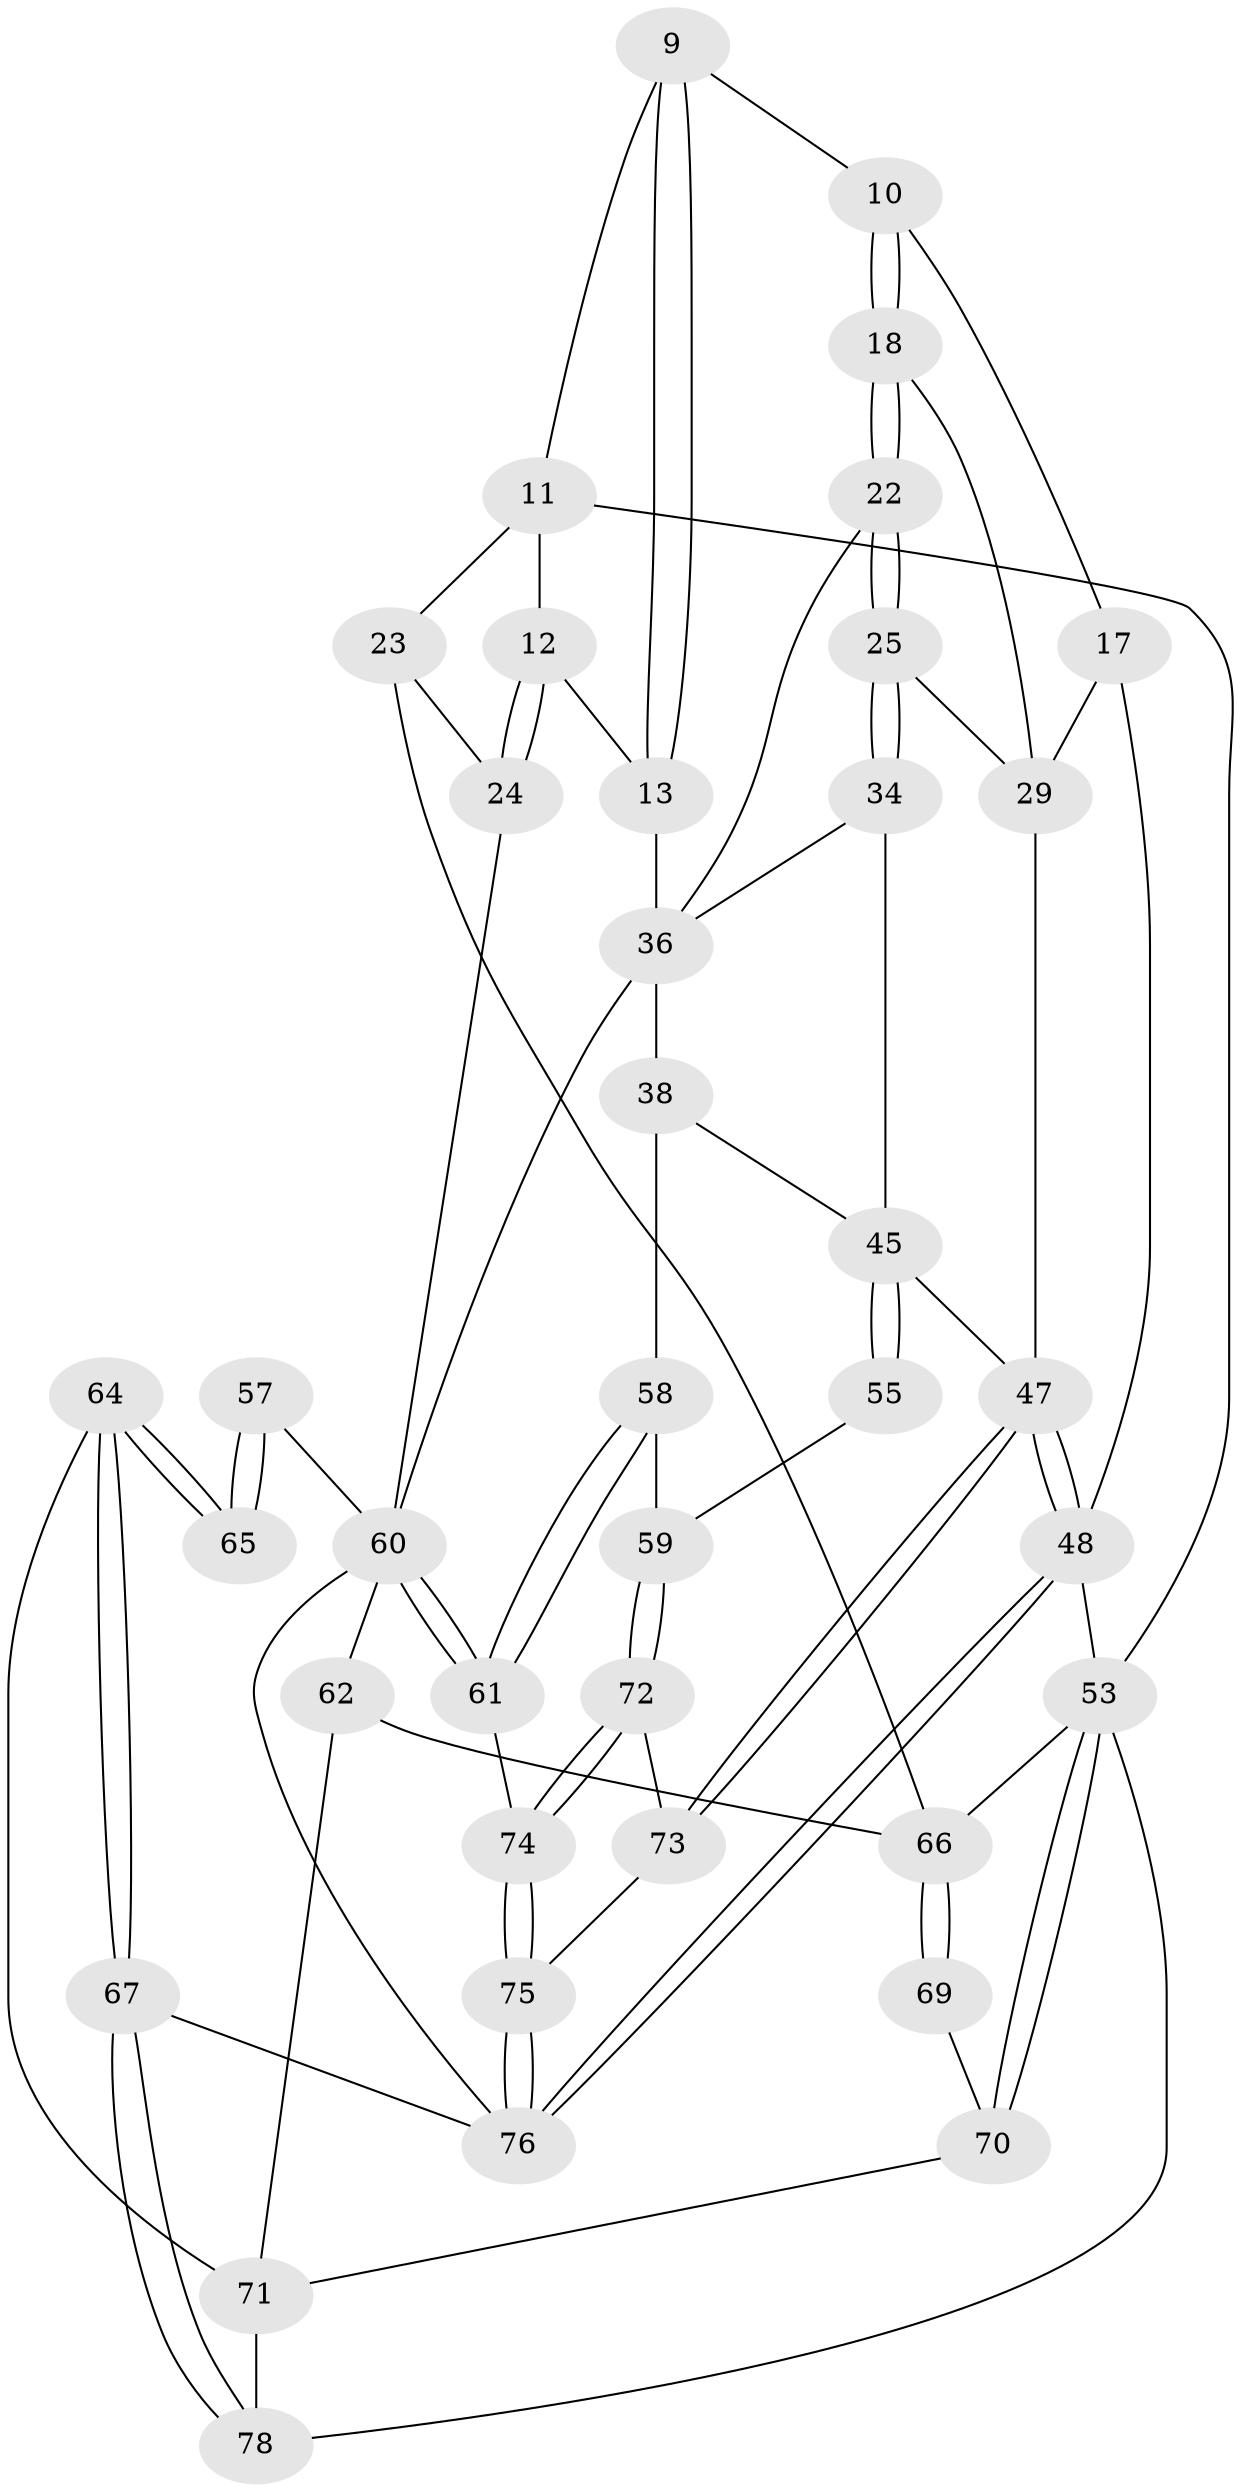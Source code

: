 // original degree distribution, {3: 0.02564102564102564, 4: 0.28205128205128205, 5: 0.4358974358974359, 6: 0.2564102564102564}
// Generated by graph-tools (version 1.1) at 2025/00/03/09/25 05:00:54]
// undirected, 39 vertices, 86 edges
graph export_dot {
graph [start="1"]
  node [color=gray90,style=filled];
  9 [pos="+0.3887009012260721+0.06065509777425821",super="+2"];
  10 [pos="+0.24447536125960548+0.1723120151196767",super="+7"];
  11 [pos="+0.6170422323947178+0",super="+3"];
  12 [pos="+0.6142243220637604+0.18013025442353583"];
  13 [pos="+0.467223520771633+0.24874872167545248"];
  17 [pos="+0+0.06289833409387736",super="+16"];
  18 [pos="+0.24880566094526216+0.20464877321539376"];
  22 [pos="+0.277146001070851+0.2557393638925123"];
  23 [pos="+0.8355017892094977+0.27300985000730216",super="+14"];
  24 [pos="+0.7103431442572683+0.2816263663673474"];
  25 [pos="+0.14060720916196837+0.37599799004103046"];
  29 [pos="+0+0.33564656774790225",super="+26"];
  34 [pos="+0.1389348217763182+0.43191726888067655"];
  36 [pos="+0.3319133772792948+0.5780124851536421",super="+35+28+20+33"];
  38 [pos="+0.2824587997004924+0.5611061133642368",super="+37"];
  45 [pos="+0.12095022613662343+0.5920536712986154",super="+43"];
  47 [pos="+0+0.925794503239112",super="+44"];
  48 [pos="+0+1",super="+5"];
  53 [pos="+1+1",super="+52+51"];
  55 [pos="+0.07765728180222453+0.6235084565406012"];
  57 [pos="+0.5211348151783834+0.6714510106501085",super="+56"];
  58 [pos="+0.21331581331302737+0.6779726008215111"];
  59 [pos="+0.09967611395234983+0.6874384615351992"];
  60 [pos="+0.35095312743696044+0.8182175461273391",super="+50+49+46+40"];
  61 [pos="+0.2344053312929411+0.7705423465262926"];
  62 [pos="+0.7664768124842306+0.6354249000236454",super="+39"];
  64 [pos="+0.5934978022452915+0.9156274429797246"];
  65 [pos="+0.5819199470098531+0.8247639011099976"];
  66 [pos="+0.8137848282459244+0.6560257977892241",super="+32+54"];
  67 [pos="+0.4705067897624931+1"];
  69 [pos="+0.855334066714254+0.6975127303948404"];
  70 [pos="+0.8741219206403118+0.7836839813108866"];
  71 [pos="+0.773128400189502+0.8623165250469124",super="+63"];
  72 [pos="+0.0997419139011621+0.7276961147028551"];
  73 [pos="+0.09030024104440613+0.7432014099829674"];
  74 [pos="+0.22016287583203734+0.7711343883121557"];
  75 [pos="+0.12000208453732955+0.8703980038620296"];
  76 [pos="+0.08324563962701956+1",super="+68"];
  78 [pos="+0.7651834541670243+1",super="+77"];
  9 -- 10 [weight=2];
  9 -- 13;
  9 -- 13;
  9 -- 11;
  10 -- 18;
  10 -- 18;
  10 -- 17;
  11 -- 12;
  11 -- 23;
  11 -- 53;
  12 -- 13;
  12 -- 24;
  12 -- 24;
  13 -- 36;
  17 -- 29 [weight=2];
  17 -- 48 [weight=2];
  18 -- 22;
  18 -- 22;
  18 -- 29;
  22 -- 25;
  22 -- 25;
  22 -- 36;
  23 -- 24;
  23 -- 66 [weight=2];
  24 -- 60;
  25 -- 34;
  25 -- 34;
  25 -- 29;
  29 -- 47;
  34 -- 36;
  34 -- 45;
  36 -- 38 [weight=2];
  36 -- 60 [weight=3];
  38 -- 45;
  38 -- 58;
  45 -- 55 [weight=2];
  45 -- 55;
  45 -- 47;
  47 -- 48;
  47 -- 48;
  47 -- 73;
  47 -- 73;
  48 -- 76;
  48 -- 76;
  48 -- 53 [weight=2];
  53 -- 70;
  53 -- 70;
  53 -- 66 [weight=2];
  53 -- 78 [weight=2];
  55 -- 59;
  57 -- 65 [weight=2];
  57 -- 65;
  57 -- 60 [weight=2];
  58 -- 59;
  58 -- 61;
  58 -- 61;
  59 -- 72;
  59 -- 72;
  60 -- 61;
  60 -- 61;
  60 -- 62;
  60 -- 76;
  61 -- 74;
  62 -- 66 [weight=2];
  62 -- 71;
  64 -- 65;
  64 -- 65;
  64 -- 67;
  64 -- 67;
  64 -- 71;
  66 -- 69 [weight=2];
  66 -- 69;
  67 -- 78;
  67 -- 78;
  67 -- 76;
  69 -- 70;
  70 -- 71;
  71 -- 78;
  72 -- 73;
  72 -- 74;
  72 -- 74;
  73 -- 75;
  74 -- 75;
  74 -- 75;
  75 -- 76;
  75 -- 76;
}
